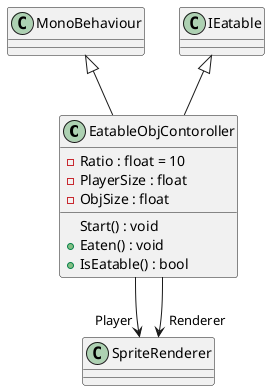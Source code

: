 @startuml
class EatableObjContoroller {
    - Ratio : float = 10
    - PlayerSize : float
    - ObjSize : float
    Start() : void
    + Eaten() : void
    + IsEatable() : bool
}
MonoBehaviour <|-- EatableObjContoroller
IEatable <|-- EatableObjContoroller
EatableObjContoroller --> "Player" SpriteRenderer
EatableObjContoroller --> "Renderer" SpriteRenderer
@enduml
